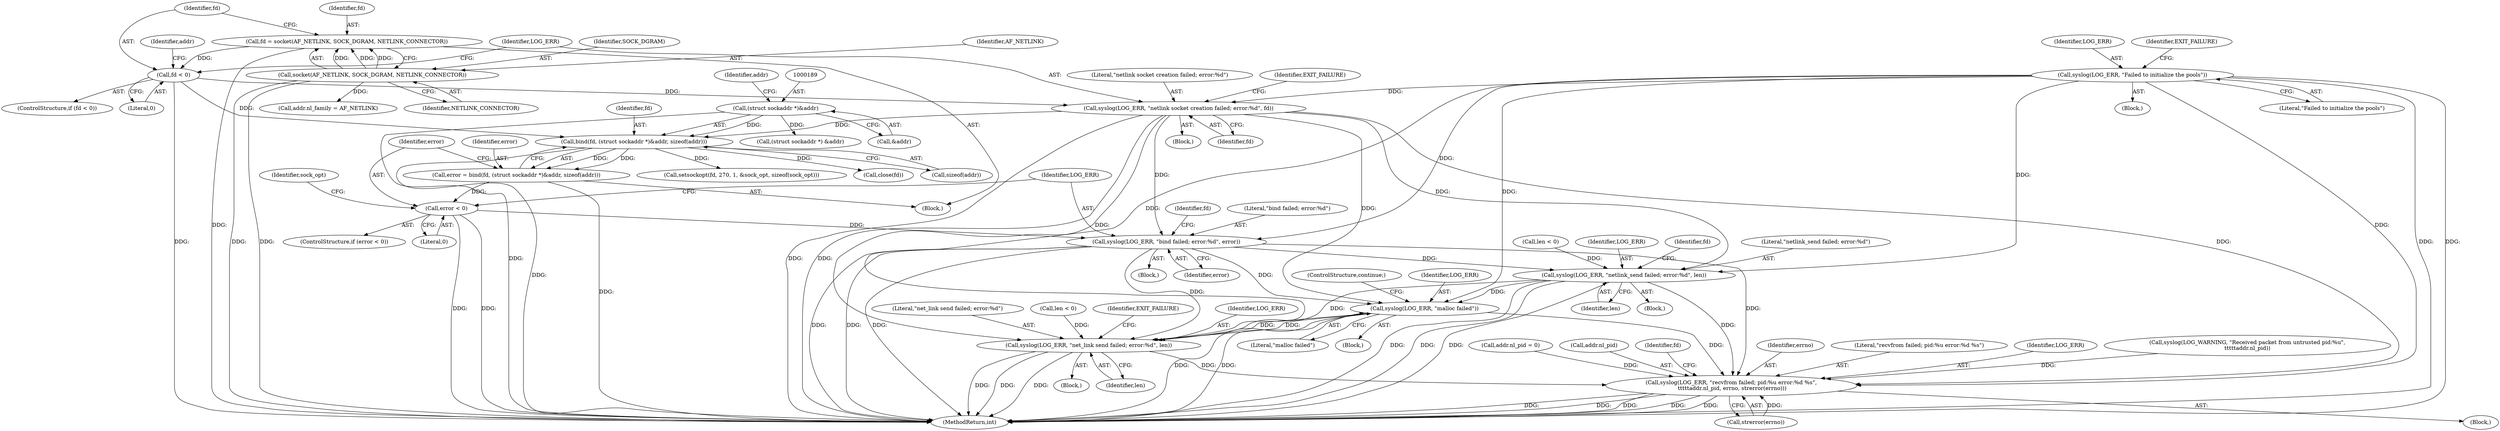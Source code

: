 digraph "0_linux_95a69adab9acfc3981c504737a2b6578e4d846ef@API" {
"1000199" [label="(Call,syslog(LOG_ERR, \"bind failed; error:%d\", error))"];
"1000158" [label="(Call,syslog(LOG_ERR, \"netlink socket creation failed; error:%d\", fd))"];
"1000142" [label="(Call,syslog(LOG_ERR, \"Failed to initialize the pools\"))"];
"1000154" [label="(Call,fd < 0)"];
"1000147" [label="(Call,fd = socket(AF_NETLINK, SOCK_DGRAM, NETLINK_CONNECTOR))"];
"1000149" [label="(Call,socket(AF_NETLINK, SOCK_DGRAM, NETLINK_CONNECTOR))"];
"1000195" [label="(Call,error < 0)"];
"1000184" [label="(Call,error = bind(fd, (struct sockaddr *)&addr, sizeof(addr)))"];
"1000186" [label="(Call,bind(fd, (struct sockaddr *)&addr, sizeof(addr)))"];
"1000188" [label="(Call,(struct sockaddr *)&addr)"];
"1000274" [label="(Call,syslog(LOG_ERR, \"netlink_send failed; error:%d\", len))"];
"1000334" [label="(Call,syslog(LOG_ERR, \"recvfrom failed; pid:%u error:%d %s\",\n \t\t\t\t\taddr.nl_pid, errno, strerror(errno)))"];
"1000437" [label="(Call,syslog(LOG_ERR, \"malloc failed\"))"];
"1000870" [label="(Call,syslog(LOG_ERR, \"net_link send failed; error:%d\", len))"];
"1000160" [label="(Literal,\"netlink socket creation failed; error:%d\")"];
"1000193" [label="(Identifier,addr)"];
"1000871" [label="(Identifier,LOG_ERR)"];
"1000195" [label="(Call,error < 0)"];
"1000204" [label="(Identifier,fd)"];
"1000208" [label="(Identifier,sock_opt)"];
"1000153" [label="(ControlStructure,if (fd < 0))"];
"1000110" [label="(Block,)"];
"1000185" [label="(Identifier,error)"];
"1000340" [label="(Identifier,errno)"];
"1000157" [label="(Block,)"];
"1000151" [label="(Identifier,SOCK_DGRAM)"];
"1000277" [label="(Identifier,len)"];
"1000869" [label="(Block,)"];
"1000187" [label="(Identifier,fd)"];
"1000440" [label="(ControlStructure,continue;)"];
"1000276" [label="(Literal,\"netlink_send failed; error:%d\")"];
"1000147" [label="(Call,fd = socket(AF_NETLINK, SOCK_DGRAM, NETLINK_CONNECTOR))"];
"1000148" [label="(Identifier,fd)"];
"1000438" [label="(Identifier,LOG_ERR)"];
"1000158" [label="(Call,syslog(LOG_ERR, \"netlink socket creation failed; error:%d\", fd))"];
"1000439" [label="(Literal,\"malloc failed\")"];
"1000872" [label="(Literal,\"net_link send failed; error:%d\")"];
"1000336" [label="(Literal,\"recvfrom failed; pid:%u error:%d %s\")"];
"1000201" [label="(Literal,\"bind failed; error:%d\")"];
"1000274" [label="(Call,syslog(LOG_ERR, \"netlink_send failed; error:%d\", len))"];
"1000270" [label="(Call,len < 0)"];
"1000335" [label="(Identifier,LOG_ERR)"];
"1000146" [label="(Identifier,EXIT_FAILURE)"];
"1000164" [label="(Call,addr.nl_family = AF_NETLINK)"];
"1000866" [label="(Call,len < 0)"];
"1000196" [label="(Identifier,error)"];
"1000202" [label="(Identifier,error)"];
"1000194" [label="(ControlStructure,if (error < 0))"];
"1000334" [label="(Call,syslog(LOG_ERR, \"recvfrom failed; pid:%u error:%d %s\",\n \t\t\t\t\taddr.nl_pid, errno, strerror(errno)))"];
"1000198" [label="(Block,)"];
"1000161" [label="(Identifier,fd)"];
"1000437" [label="(Call,syslog(LOG_ERR, \"malloc failed\"))"];
"1000199" [label="(Call,syslog(LOG_ERR, \"bind failed; error:%d\", error))"];
"1000150" [label="(Identifier,AF_NETLINK)"];
"1000156" [label="(Literal,0)"];
"1000873" [label="(Identifier,len)"];
"1000200" [label="(Identifier,LOG_ERR)"];
"1000436" [label="(Block,)"];
"1000353" [label="(Call,syslog(LOG_WARNING, \"Received packet from untrusted pid:%u\",\n\t\t\t\t\taddr.nl_pid))"];
"1000212" [label="(Call,setsockopt(fd, 270, 1, &sock_opt, sizeof(sock_opt)))"];
"1000174" [label="(Call,addr.nl_pid = 0)"];
"1000188" [label="(Call,(struct sockaddr *)&addr)"];
"1000273" [label="(Block,)"];
"1000197" [label="(Literal,0)"];
"1000337" [label="(Call,addr.nl_pid)"];
"1000144" [label="(Literal,\"Failed to initialize the pools\")"];
"1000149" [label="(Call,socket(AF_NETLINK, SOCK_DGRAM, NETLINK_CONNECTOR))"];
"1000184" [label="(Call,error = bind(fd, (struct sockaddr *)&addr, sizeof(addr)))"];
"1000159" [label="(Identifier,LOG_ERR)"];
"1000870" [label="(Call,syslog(LOG_ERR, \"net_link send failed; error:%d\", len))"];
"1000142" [label="(Call,syslog(LOG_ERR, \"Failed to initialize the pools\"))"];
"1000275" [label="(Identifier,LOG_ERR)"];
"1000344" [label="(Identifier,fd)"];
"1000163" [label="(Identifier,EXIT_FAILURE)"];
"1000154" [label="(Call,fd < 0)"];
"1000876" [label="(MethodReturn,int)"];
"1000155" [label="(Identifier,fd)"];
"1000875" [label="(Identifier,EXIT_FAILURE)"];
"1000203" [label="(Call,close(fd))"];
"1000141" [label="(Block,)"];
"1000166" [label="(Identifier,addr)"];
"1000152" [label="(Identifier,NETLINK_CONNECTOR)"];
"1000341" [label="(Call,strerror(errno))"];
"1000143" [label="(Identifier,LOG_ERR)"];
"1000186" [label="(Call,bind(fd, (struct sockaddr *)&addr, sizeof(addr)))"];
"1000293" [label="(Call,(struct sockaddr *) &addr)"];
"1000190" [label="(Call,&addr)"];
"1000192" [label="(Call,sizeof(addr))"];
"1000333" [label="(Block,)"];
"1000279" [label="(Identifier,fd)"];
"1000199" -> "1000198"  [label="AST: "];
"1000199" -> "1000202"  [label="CFG: "];
"1000200" -> "1000199"  [label="AST: "];
"1000201" -> "1000199"  [label="AST: "];
"1000202" -> "1000199"  [label="AST: "];
"1000204" -> "1000199"  [label="CFG: "];
"1000199" -> "1000876"  [label="DDG: "];
"1000199" -> "1000876"  [label="DDG: "];
"1000199" -> "1000876"  [label="DDG: "];
"1000158" -> "1000199"  [label="DDG: "];
"1000142" -> "1000199"  [label="DDG: "];
"1000195" -> "1000199"  [label="DDG: "];
"1000199" -> "1000274"  [label="DDG: "];
"1000199" -> "1000334"  [label="DDG: "];
"1000199" -> "1000437"  [label="DDG: "];
"1000199" -> "1000870"  [label="DDG: "];
"1000158" -> "1000157"  [label="AST: "];
"1000158" -> "1000161"  [label="CFG: "];
"1000159" -> "1000158"  [label="AST: "];
"1000160" -> "1000158"  [label="AST: "];
"1000161" -> "1000158"  [label="AST: "];
"1000163" -> "1000158"  [label="CFG: "];
"1000158" -> "1000876"  [label="DDG: "];
"1000158" -> "1000876"  [label="DDG: "];
"1000142" -> "1000158"  [label="DDG: "];
"1000154" -> "1000158"  [label="DDG: "];
"1000158" -> "1000186"  [label="DDG: "];
"1000158" -> "1000274"  [label="DDG: "];
"1000158" -> "1000334"  [label="DDG: "];
"1000158" -> "1000437"  [label="DDG: "];
"1000158" -> "1000870"  [label="DDG: "];
"1000142" -> "1000141"  [label="AST: "];
"1000142" -> "1000144"  [label="CFG: "];
"1000143" -> "1000142"  [label="AST: "];
"1000144" -> "1000142"  [label="AST: "];
"1000146" -> "1000142"  [label="CFG: "];
"1000142" -> "1000876"  [label="DDG: "];
"1000142" -> "1000876"  [label="DDG: "];
"1000142" -> "1000274"  [label="DDG: "];
"1000142" -> "1000334"  [label="DDG: "];
"1000142" -> "1000437"  [label="DDG: "];
"1000142" -> "1000870"  [label="DDG: "];
"1000154" -> "1000153"  [label="AST: "];
"1000154" -> "1000156"  [label="CFG: "];
"1000155" -> "1000154"  [label="AST: "];
"1000156" -> "1000154"  [label="AST: "];
"1000159" -> "1000154"  [label="CFG: "];
"1000166" -> "1000154"  [label="CFG: "];
"1000154" -> "1000876"  [label="DDG: "];
"1000147" -> "1000154"  [label="DDG: "];
"1000154" -> "1000186"  [label="DDG: "];
"1000147" -> "1000110"  [label="AST: "];
"1000147" -> "1000149"  [label="CFG: "];
"1000148" -> "1000147"  [label="AST: "];
"1000149" -> "1000147"  [label="AST: "];
"1000155" -> "1000147"  [label="CFG: "];
"1000147" -> "1000876"  [label="DDG: "];
"1000149" -> "1000147"  [label="DDG: "];
"1000149" -> "1000147"  [label="DDG: "];
"1000149" -> "1000147"  [label="DDG: "];
"1000149" -> "1000152"  [label="CFG: "];
"1000150" -> "1000149"  [label="AST: "];
"1000151" -> "1000149"  [label="AST: "];
"1000152" -> "1000149"  [label="AST: "];
"1000149" -> "1000876"  [label="DDG: "];
"1000149" -> "1000876"  [label="DDG: "];
"1000149" -> "1000164"  [label="DDG: "];
"1000195" -> "1000194"  [label="AST: "];
"1000195" -> "1000197"  [label="CFG: "];
"1000196" -> "1000195"  [label="AST: "];
"1000197" -> "1000195"  [label="AST: "];
"1000200" -> "1000195"  [label="CFG: "];
"1000208" -> "1000195"  [label="CFG: "];
"1000195" -> "1000876"  [label="DDG: "];
"1000195" -> "1000876"  [label="DDG: "];
"1000184" -> "1000195"  [label="DDG: "];
"1000184" -> "1000110"  [label="AST: "];
"1000184" -> "1000186"  [label="CFG: "];
"1000185" -> "1000184"  [label="AST: "];
"1000186" -> "1000184"  [label="AST: "];
"1000196" -> "1000184"  [label="CFG: "];
"1000184" -> "1000876"  [label="DDG: "];
"1000186" -> "1000184"  [label="DDG: "];
"1000186" -> "1000184"  [label="DDG: "];
"1000186" -> "1000192"  [label="CFG: "];
"1000187" -> "1000186"  [label="AST: "];
"1000188" -> "1000186"  [label="AST: "];
"1000192" -> "1000186"  [label="AST: "];
"1000186" -> "1000876"  [label="DDG: "];
"1000188" -> "1000186"  [label="DDG: "];
"1000186" -> "1000203"  [label="DDG: "];
"1000186" -> "1000212"  [label="DDG: "];
"1000188" -> "1000190"  [label="CFG: "];
"1000189" -> "1000188"  [label="AST: "];
"1000190" -> "1000188"  [label="AST: "];
"1000193" -> "1000188"  [label="CFG: "];
"1000188" -> "1000876"  [label="DDG: "];
"1000188" -> "1000293"  [label="DDG: "];
"1000274" -> "1000273"  [label="AST: "];
"1000274" -> "1000277"  [label="CFG: "];
"1000275" -> "1000274"  [label="AST: "];
"1000276" -> "1000274"  [label="AST: "];
"1000277" -> "1000274"  [label="AST: "];
"1000279" -> "1000274"  [label="CFG: "];
"1000274" -> "1000876"  [label="DDG: "];
"1000274" -> "1000876"  [label="DDG: "];
"1000274" -> "1000876"  [label="DDG: "];
"1000270" -> "1000274"  [label="DDG: "];
"1000274" -> "1000334"  [label="DDG: "];
"1000274" -> "1000437"  [label="DDG: "];
"1000274" -> "1000870"  [label="DDG: "];
"1000334" -> "1000333"  [label="AST: "];
"1000334" -> "1000341"  [label="CFG: "];
"1000335" -> "1000334"  [label="AST: "];
"1000336" -> "1000334"  [label="AST: "];
"1000337" -> "1000334"  [label="AST: "];
"1000340" -> "1000334"  [label="AST: "];
"1000341" -> "1000334"  [label="AST: "];
"1000344" -> "1000334"  [label="CFG: "];
"1000334" -> "1000876"  [label="DDG: "];
"1000334" -> "1000876"  [label="DDG: "];
"1000334" -> "1000876"  [label="DDG: "];
"1000334" -> "1000876"  [label="DDG: "];
"1000334" -> "1000876"  [label="DDG: "];
"1000870" -> "1000334"  [label="DDG: "];
"1000437" -> "1000334"  [label="DDG: "];
"1000353" -> "1000334"  [label="DDG: "];
"1000174" -> "1000334"  [label="DDG: "];
"1000341" -> "1000334"  [label="DDG: "];
"1000437" -> "1000436"  [label="AST: "];
"1000437" -> "1000439"  [label="CFG: "];
"1000438" -> "1000437"  [label="AST: "];
"1000439" -> "1000437"  [label="AST: "];
"1000440" -> "1000437"  [label="CFG: "];
"1000437" -> "1000876"  [label="DDG: "];
"1000437" -> "1000876"  [label="DDG: "];
"1000870" -> "1000437"  [label="DDG: "];
"1000437" -> "1000870"  [label="DDG: "];
"1000870" -> "1000869"  [label="AST: "];
"1000870" -> "1000873"  [label="CFG: "];
"1000871" -> "1000870"  [label="AST: "];
"1000872" -> "1000870"  [label="AST: "];
"1000873" -> "1000870"  [label="AST: "];
"1000875" -> "1000870"  [label="CFG: "];
"1000870" -> "1000876"  [label="DDG: "];
"1000870" -> "1000876"  [label="DDG: "];
"1000870" -> "1000876"  [label="DDG: "];
"1000866" -> "1000870"  [label="DDG: "];
}
